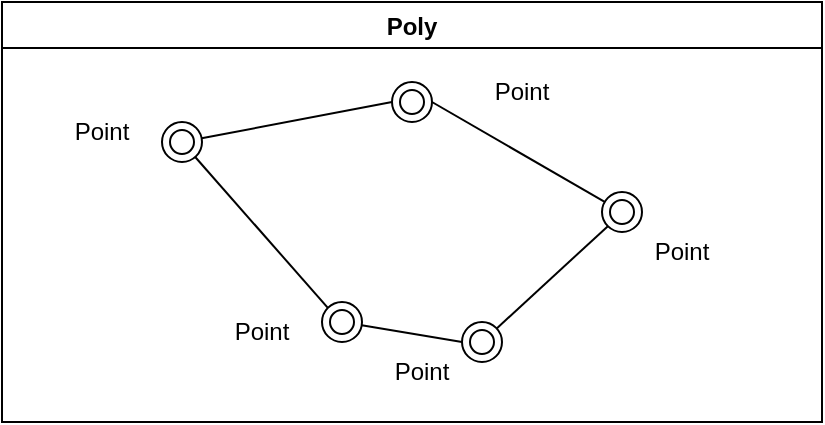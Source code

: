 <mxfile>
    <diagram id="77HxFw_UhCJpVjPr1cpB" name="ページ1">
        <mxGraphModel dx="468" dy="790" grid="1" gridSize="10" guides="1" tooltips="1" connect="1" arrows="1" fold="1" page="1" pageScale="1" pageWidth="827" pageHeight="1169" math="0" shadow="0">
            <root>
                <mxCell id="0"/>
                <mxCell id="1" parent="0"/>
                <mxCell id="2" value="Poly" style="swimlane;" parent="1" vertex="1">
                    <mxGeometry x="30" y="20" width="410" height="210" as="geometry"/>
                </mxCell>
                <mxCell id="4" value="" style="ellipse;shape=doubleEllipse;whiteSpace=wrap;html=1;aspect=fixed;" parent="2" vertex="1">
                    <mxGeometry x="80" y="60" width="20" height="20" as="geometry"/>
                </mxCell>
                <mxCell id="7" style="edgeStyle=none;html=1;exitX=0;exitY=0;exitDx=0;exitDy=0;endArrow=none;endFill=0;" parent="2" source="5" target="4" edge="1">
                    <mxGeometry relative="1" as="geometry"/>
                </mxCell>
                <mxCell id="5" value="" style="ellipse;shape=doubleEllipse;whiteSpace=wrap;html=1;aspect=fixed;" parent="2" vertex="1">
                    <mxGeometry x="160" y="150" width="20" height="20" as="geometry"/>
                </mxCell>
                <mxCell id="14" style="edgeStyle=none;html=1;exitX=0;exitY=0.5;exitDx=0;exitDy=0;endArrow=none;endFill=0;" parent="2" source="8" target="5" edge="1">
                    <mxGeometry relative="1" as="geometry"/>
                </mxCell>
                <mxCell id="8" value="" style="ellipse;shape=doubleEllipse;whiteSpace=wrap;html=1;aspect=fixed;" parent="2" vertex="1">
                    <mxGeometry x="230" y="160" width="20" height="20" as="geometry"/>
                </mxCell>
                <mxCell id="13" style="edgeStyle=none;html=1;exitX=0;exitY=1;exitDx=0;exitDy=0;endArrow=none;endFill=0;" parent="2" source="9" target="8" edge="1">
                    <mxGeometry relative="1" as="geometry"/>
                </mxCell>
                <mxCell id="9" value="" style="ellipse;shape=doubleEllipse;whiteSpace=wrap;html=1;aspect=fixed;" parent="2" vertex="1">
                    <mxGeometry x="300" y="95" width="20" height="20" as="geometry"/>
                </mxCell>
                <mxCell id="11" style="edgeStyle=none;html=1;exitX=0;exitY=0.5;exitDx=0;exitDy=0;endArrow=none;endFill=0;" parent="2" source="10" target="4" edge="1">
                    <mxGeometry relative="1" as="geometry"/>
                </mxCell>
                <mxCell id="12" style="edgeStyle=none;html=1;exitX=1;exitY=0.5;exitDx=0;exitDy=0;endArrow=none;endFill=0;" parent="2" source="10" target="9" edge="1">
                    <mxGeometry relative="1" as="geometry"/>
                </mxCell>
                <mxCell id="10" value="" style="ellipse;shape=doubleEllipse;whiteSpace=wrap;html=1;aspect=fixed;" parent="2" vertex="1">
                    <mxGeometry x="195" y="40" width="20" height="20" as="geometry"/>
                </mxCell>
                <mxCell id="16" value="Point" style="text;html=1;strokeColor=none;fillColor=none;align=center;verticalAlign=middle;whiteSpace=wrap;rounded=0;" parent="2" vertex="1">
                    <mxGeometry x="20" y="50" width="60" height="30" as="geometry"/>
                </mxCell>
                <mxCell id="17" value="Point" style="text;html=1;strokeColor=none;fillColor=none;align=center;verticalAlign=middle;whiteSpace=wrap;rounded=0;" parent="2" vertex="1">
                    <mxGeometry x="100" y="150" width="60" height="30" as="geometry"/>
                </mxCell>
                <mxCell id="19" value="Point" style="text;html=1;strokeColor=none;fillColor=none;align=center;verticalAlign=middle;whiteSpace=wrap;rounded=0;" parent="2" vertex="1">
                    <mxGeometry x="180" y="170" width="60" height="30" as="geometry"/>
                </mxCell>
                <mxCell id="20" value="Point" style="text;html=1;strokeColor=none;fillColor=none;align=center;verticalAlign=middle;whiteSpace=wrap;rounded=0;" parent="2" vertex="1">
                    <mxGeometry x="310" y="110" width="60" height="30" as="geometry"/>
                </mxCell>
                <mxCell id="21" value="Point" style="text;html=1;strokeColor=none;fillColor=none;align=center;verticalAlign=middle;whiteSpace=wrap;rounded=0;" parent="2" vertex="1">
                    <mxGeometry x="230" y="30" width="60" height="30" as="geometry"/>
                </mxCell>
            </root>
        </mxGraphModel>
    </diagram>
</mxfile>